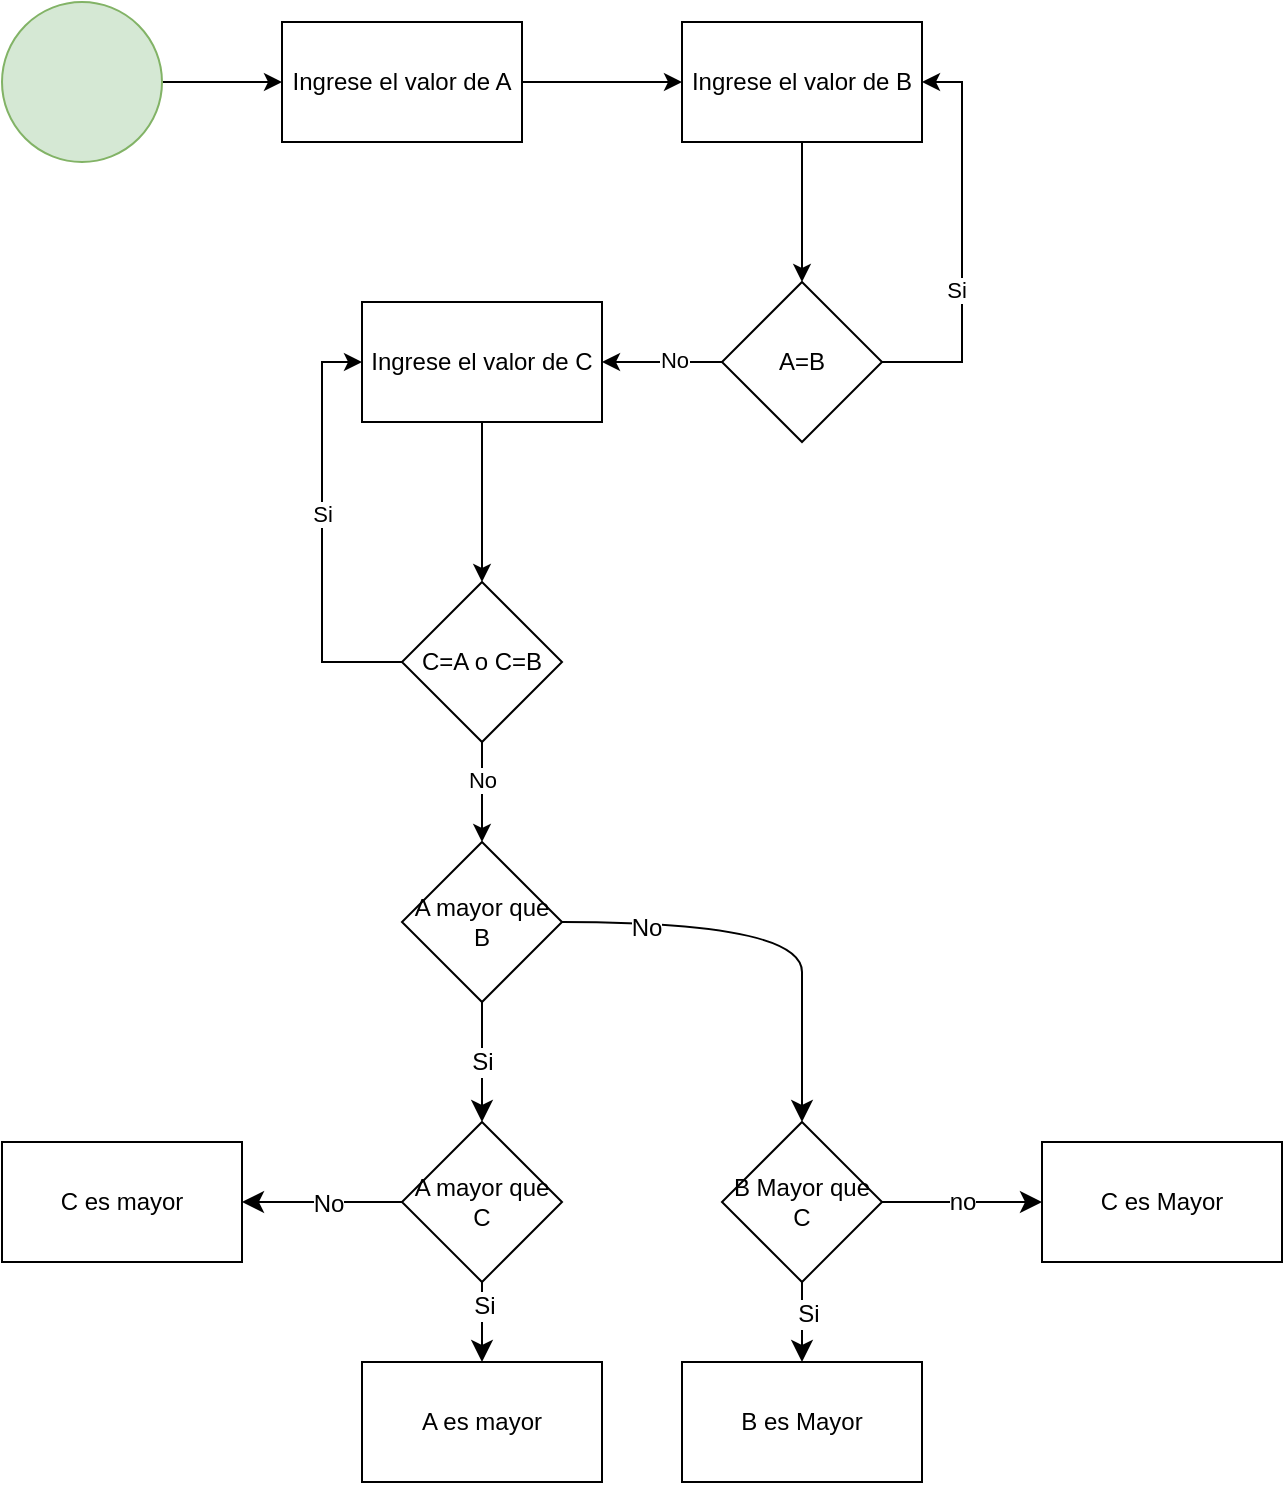 <mxfile version="26.2.10">
  <diagram id="C5RBs43oDa-KdzZeNtuy" name="Page-1">
    <mxGraphModel dx="1448" dy="914" grid="1" gridSize="10" guides="1" tooltips="1" connect="1" arrows="1" fold="1" page="1" pageScale="1" pageWidth="827" pageHeight="1169" math="0" shadow="0">
      <root>
        <mxCell id="WIyWlLk6GJQsqaUBKTNV-0" />
        <mxCell id="WIyWlLk6GJQsqaUBKTNV-1" parent="WIyWlLk6GJQsqaUBKTNV-0" />
        <mxCell id="YBwVoU7XmbFvbaGjVQKz-5" value="" style="edgeStyle=orthogonalEdgeStyle;rounded=0;orthogonalLoop=1;jettySize=auto;html=1;" parent="WIyWlLk6GJQsqaUBKTNV-1" source="YBwVoU7XmbFvbaGjVQKz-0" target="YBwVoU7XmbFvbaGjVQKz-4" edge="1">
          <mxGeometry relative="1" as="geometry" />
        </mxCell>
        <mxCell id="YBwVoU7XmbFvbaGjVQKz-0" value="" style="ellipse;whiteSpace=wrap;html=1;aspect=fixed;fillColor=#d5e8d4;strokeColor=#82b366;" parent="WIyWlLk6GJQsqaUBKTNV-1" vertex="1">
          <mxGeometry x="80" y="40" width="80" height="80" as="geometry" />
        </mxCell>
        <mxCell id="YBwVoU7XmbFvbaGjVQKz-7" value="" style="edgeStyle=orthogonalEdgeStyle;rounded=0;orthogonalLoop=1;jettySize=auto;html=1;" parent="WIyWlLk6GJQsqaUBKTNV-1" source="YBwVoU7XmbFvbaGjVQKz-4" target="YBwVoU7XmbFvbaGjVQKz-6" edge="1">
          <mxGeometry relative="1" as="geometry" />
        </mxCell>
        <mxCell id="YBwVoU7XmbFvbaGjVQKz-4" value="Ingrese el valor de A" style="whiteSpace=wrap;html=1;" parent="WIyWlLk6GJQsqaUBKTNV-1" vertex="1">
          <mxGeometry x="220" y="50" width="120" height="60" as="geometry" />
        </mxCell>
        <mxCell id="YBwVoU7XmbFvbaGjVQKz-9" value="" style="edgeStyle=orthogonalEdgeStyle;rounded=0;orthogonalLoop=1;jettySize=auto;html=1;" parent="WIyWlLk6GJQsqaUBKTNV-1" source="YBwVoU7XmbFvbaGjVQKz-6" target="YBwVoU7XmbFvbaGjVQKz-8" edge="1">
          <mxGeometry relative="1" as="geometry" />
        </mxCell>
        <mxCell id="YBwVoU7XmbFvbaGjVQKz-6" value="Ingrese el valor de B" style="whiteSpace=wrap;html=1;" parent="WIyWlLk6GJQsqaUBKTNV-1" vertex="1">
          <mxGeometry x="420" y="50" width="120" height="60" as="geometry" />
        </mxCell>
        <mxCell id="YBwVoU7XmbFvbaGjVQKz-11" value="" style="edgeStyle=orthogonalEdgeStyle;rounded=0;orthogonalLoop=1;jettySize=auto;html=1;entryX=1;entryY=0.5;entryDx=0;entryDy=0;" parent="WIyWlLk6GJQsqaUBKTNV-1" source="YBwVoU7XmbFvbaGjVQKz-8" target="YBwVoU7XmbFvbaGjVQKz-6" edge="1">
          <mxGeometry relative="1" as="geometry">
            <mxPoint x="580" y="220" as="targetPoint" />
            <Array as="points">
              <mxPoint x="560" y="220" />
              <mxPoint x="560" y="80" />
            </Array>
          </mxGeometry>
        </mxCell>
        <mxCell id="YBwVoU7XmbFvbaGjVQKz-12" value="Si" style="edgeLabel;html=1;align=center;verticalAlign=middle;resizable=0;points=[];" parent="YBwVoU7XmbFvbaGjVQKz-11" vertex="1" connectable="0">
          <mxGeometry x="-0.233" y="3" relative="1" as="geometry">
            <mxPoint as="offset" />
          </mxGeometry>
        </mxCell>
        <mxCell id="YBwVoU7XmbFvbaGjVQKz-14" value="" style="edgeStyle=orthogonalEdgeStyle;rounded=0;orthogonalLoop=1;jettySize=auto;html=1;" parent="WIyWlLk6GJQsqaUBKTNV-1" source="YBwVoU7XmbFvbaGjVQKz-8" target="YBwVoU7XmbFvbaGjVQKz-13" edge="1">
          <mxGeometry relative="1" as="geometry" />
        </mxCell>
        <mxCell id="YBwVoU7XmbFvbaGjVQKz-15" value="No" style="edgeLabel;html=1;align=center;verticalAlign=middle;resizable=0;points=[];" parent="YBwVoU7XmbFvbaGjVQKz-14" vertex="1" connectable="0">
          <mxGeometry x="-0.2" y="-1" relative="1" as="geometry">
            <mxPoint as="offset" />
          </mxGeometry>
        </mxCell>
        <mxCell id="YBwVoU7XmbFvbaGjVQKz-8" value="A=B" style="rhombus;whiteSpace=wrap;html=1;" parent="WIyWlLk6GJQsqaUBKTNV-1" vertex="1">
          <mxGeometry x="440" y="180" width="80" height="80" as="geometry" />
        </mxCell>
        <mxCell id="YBwVoU7XmbFvbaGjVQKz-17" value="" style="edgeStyle=orthogonalEdgeStyle;rounded=0;orthogonalLoop=1;jettySize=auto;html=1;" parent="WIyWlLk6GJQsqaUBKTNV-1" source="YBwVoU7XmbFvbaGjVQKz-13" target="YBwVoU7XmbFvbaGjVQKz-16" edge="1">
          <mxGeometry relative="1" as="geometry" />
        </mxCell>
        <mxCell id="YBwVoU7XmbFvbaGjVQKz-13" value="Ingrese el valor de C" style="whiteSpace=wrap;html=1;" parent="WIyWlLk6GJQsqaUBKTNV-1" vertex="1">
          <mxGeometry x="260" y="190" width="120" height="60" as="geometry" />
        </mxCell>
        <mxCell id="YBwVoU7XmbFvbaGjVQKz-18" style="edgeStyle=orthogonalEdgeStyle;rounded=0;orthogonalLoop=1;jettySize=auto;html=1;entryX=0;entryY=0.5;entryDx=0;entryDy=0;" parent="WIyWlLk6GJQsqaUBKTNV-1" source="YBwVoU7XmbFvbaGjVQKz-16" target="YBwVoU7XmbFvbaGjVQKz-13" edge="1">
          <mxGeometry relative="1" as="geometry">
            <Array as="points">
              <mxPoint x="240" y="370" />
              <mxPoint x="240" y="220" />
            </Array>
          </mxGeometry>
        </mxCell>
        <mxCell id="YBwVoU7XmbFvbaGjVQKz-19" value="Si" style="edgeLabel;html=1;align=center;verticalAlign=middle;resizable=0;points=[];" parent="YBwVoU7XmbFvbaGjVQKz-18" vertex="1" connectable="0">
          <mxGeometry x="0.086" relative="1" as="geometry">
            <mxPoint as="offset" />
          </mxGeometry>
        </mxCell>
        <mxCell id="YBwVoU7XmbFvbaGjVQKz-28" style="edgeStyle=orthogonalEdgeStyle;rounded=0;orthogonalLoop=1;jettySize=auto;html=1;entryX=0.5;entryY=0;entryDx=0;entryDy=0;" parent="WIyWlLk6GJQsqaUBKTNV-1" source="YBwVoU7XmbFvbaGjVQKz-16" edge="1">
          <mxGeometry relative="1" as="geometry">
            <Array as="points">
              <mxPoint x="320" y="450" />
            </Array>
            <mxPoint x="320" y="460" as="targetPoint" />
          </mxGeometry>
        </mxCell>
        <mxCell id="YBwVoU7XmbFvbaGjVQKz-48" value="No" style="edgeLabel;html=1;align=center;verticalAlign=middle;resizable=0;points=[];" parent="YBwVoU7XmbFvbaGjVQKz-28" vertex="1" connectable="0">
          <mxGeometry x="-0.256" relative="1" as="geometry">
            <mxPoint as="offset" />
          </mxGeometry>
        </mxCell>
        <mxCell id="YBwVoU7XmbFvbaGjVQKz-16" value="C=A o C=B" style="rhombus;whiteSpace=wrap;html=1;" parent="WIyWlLk6GJQsqaUBKTNV-1" vertex="1">
          <mxGeometry x="280" y="330" width="80" height="80" as="geometry" />
        </mxCell>
        <mxCell id="9cAwOzfgC-EDiSwy1iNN-8" value="Si" style="edgeStyle=none;curved=1;rounded=0;orthogonalLoop=1;jettySize=auto;html=1;fontSize=12;startSize=8;endSize=8;" edge="1" parent="WIyWlLk6GJQsqaUBKTNV-1" source="9cAwOzfgC-EDiSwy1iNN-0" target="9cAwOzfgC-EDiSwy1iNN-4">
          <mxGeometry relative="1" as="geometry">
            <Array as="points">
              <mxPoint x="320" y="560" />
            </Array>
          </mxGeometry>
        </mxCell>
        <mxCell id="9cAwOzfgC-EDiSwy1iNN-0" value="A mayor que B" style="rhombus;whiteSpace=wrap;html=1;" vertex="1" parent="WIyWlLk6GJQsqaUBKTNV-1">
          <mxGeometry x="280" y="460" width="80" height="80" as="geometry" />
        </mxCell>
        <mxCell id="9cAwOzfgC-EDiSwy1iNN-21" value="" style="edgeStyle=none;curved=1;rounded=0;orthogonalLoop=1;jettySize=auto;html=1;fontSize=12;startSize=8;endSize=8;" edge="1" parent="WIyWlLk6GJQsqaUBKTNV-1" source="9cAwOzfgC-EDiSwy1iNN-1" target="9cAwOzfgC-EDiSwy1iNN-20">
          <mxGeometry relative="1" as="geometry" />
        </mxCell>
        <mxCell id="9cAwOzfgC-EDiSwy1iNN-22" value="Si" style="edgeLabel;html=1;align=center;verticalAlign=middle;resizable=0;points=[];fontSize=12;" vertex="1" connectable="0" parent="9cAwOzfgC-EDiSwy1iNN-21">
          <mxGeometry x="-0.199" y="3" relative="1" as="geometry">
            <mxPoint as="offset" />
          </mxGeometry>
        </mxCell>
        <mxCell id="9cAwOzfgC-EDiSwy1iNN-27" value="no" style="edgeStyle=none;curved=1;rounded=0;orthogonalLoop=1;jettySize=auto;html=1;fontSize=12;startSize=8;endSize=8;" edge="1" parent="WIyWlLk6GJQsqaUBKTNV-1" source="9cAwOzfgC-EDiSwy1iNN-1">
          <mxGeometry relative="1" as="geometry">
            <mxPoint x="600" y="640" as="targetPoint" />
            <Array as="points">
              <mxPoint x="570" y="640" />
            </Array>
          </mxGeometry>
        </mxCell>
        <mxCell id="9cAwOzfgC-EDiSwy1iNN-1" value="B Mayor que C" style="rhombus;whiteSpace=wrap;html=1;" vertex="1" parent="WIyWlLk6GJQsqaUBKTNV-1">
          <mxGeometry x="440" y="600" width="80" height="80" as="geometry" />
        </mxCell>
        <mxCell id="9cAwOzfgC-EDiSwy1iNN-11" value="" style="edgeStyle=none;curved=1;rounded=0;orthogonalLoop=1;jettySize=auto;html=1;fontSize=12;startSize=8;endSize=8;" edge="1" parent="WIyWlLk6GJQsqaUBKTNV-1" source="9cAwOzfgC-EDiSwy1iNN-4" target="9cAwOzfgC-EDiSwy1iNN-10">
          <mxGeometry relative="1" as="geometry" />
        </mxCell>
        <mxCell id="9cAwOzfgC-EDiSwy1iNN-14" value="Si" style="edgeLabel;html=1;align=center;verticalAlign=middle;resizable=0;points=[];fontSize=12;" vertex="1" connectable="0" parent="9cAwOzfgC-EDiSwy1iNN-11">
          <mxGeometry x="-0.395" y="1" relative="1" as="geometry">
            <mxPoint as="offset" />
          </mxGeometry>
        </mxCell>
        <mxCell id="9cAwOzfgC-EDiSwy1iNN-31" value="" style="edgeStyle=none;curved=1;rounded=0;orthogonalLoop=1;jettySize=auto;html=1;fontSize=12;startSize=8;endSize=8;" edge="1" parent="WIyWlLk6GJQsqaUBKTNV-1" source="9cAwOzfgC-EDiSwy1iNN-4">
          <mxGeometry relative="1" as="geometry">
            <mxPoint x="200" y="640" as="targetPoint" />
          </mxGeometry>
        </mxCell>
        <mxCell id="9cAwOzfgC-EDiSwy1iNN-32" value="No" style="edgeLabel;html=1;align=center;verticalAlign=middle;resizable=0;points=[];fontSize=12;" vertex="1" connectable="0" parent="9cAwOzfgC-EDiSwy1iNN-31">
          <mxGeometry x="-0.076" y="1" relative="1" as="geometry">
            <mxPoint as="offset" />
          </mxGeometry>
        </mxCell>
        <mxCell id="9cAwOzfgC-EDiSwy1iNN-4" value="A mayor que C" style="rhombus;whiteSpace=wrap;html=1;" vertex="1" parent="WIyWlLk6GJQsqaUBKTNV-1">
          <mxGeometry x="280" y="600" width="80" height="80" as="geometry" />
        </mxCell>
        <mxCell id="9cAwOzfgC-EDiSwy1iNN-10" value="A es mayor" style="rounded=0;whiteSpace=wrap;html=1;" vertex="1" parent="WIyWlLk6GJQsqaUBKTNV-1">
          <mxGeometry x="260" y="720" width="120" height="60" as="geometry" />
        </mxCell>
        <mxCell id="9cAwOzfgC-EDiSwy1iNN-12" value="" style="edgeStyle=none;orthogonalLoop=1;jettySize=auto;html=1;rounded=0;fontSize=12;startSize=8;endSize=8;curved=1;exitX=1;exitY=0.5;exitDx=0;exitDy=0;entryX=0.5;entryY=0;entryDx=0;entryDy=0;" edge="1" parent="WIyWlLk6GJQsqaUBKTNV-1" source="9cAwOzfgC-EDiSwy1iNN-0" target="9cAwOzfgC-EDiSwy1iNN-1">
          <mxGeometry width="140" relative="1" as="geometry">
            <mxPoint x="360" y="560" as="sourcePoint" />
            <mxPoint x="500" y="560" as="targetPoint" />
            <Array as="points">
              <mxPoint x="480" y="500" />
              <mxPoint x="480" y="550" />
            </Array>
          </mxGeometry>
        </mxCell>
        <mxCell id="9cAwOzfgC-EDiSwy1iNN-13" value="No" style="edgeLabel;html=1;align=center;verticalAlign=middle;resizable=0;points=[];fontSize=12;" vertex="1" connectable="0" parent="9cAwOzfgC-EDiSwy1iNN-12">
          <mxGeometry x="-0.617" y="-3" relative="1" as="geometry">
            <mxPoint as="offset" />
          </mxGeometry>
        </mxCell>
        <mxCell id="9cAwOzfgC-EDiSwy1iNN-20" value="B es Mayor" style="whiteSpace=wrap;html=1;" vertex="1" parent="WIyWlLk6GJQsqaUBKTNV-1">
          <mxGeometry x="420" y="720" width="120" height="60" as="geometry" />
        </mxCell>
        <mxCell id="9cAwOzfgC-EDiSwy1iNN-28" value="C es Mayor" style="whiteSpace=wrap;html=1;" vertex="1" parent="WIyWlLk6GJQsqaUBKTNV-1">
          <mxGeometry x="600" y="610" width="120" height="60" as="geometry" />
        </mxCell>
        <mxCell id="9cAwOzfgC-EDiSwy1iNN-33" value="C es mayor" style="rounded=0;whiteSpace=wrap;html=1;" vertex="1" parent="WIyWlLk6GJQsqaUBKTNV-1">
          <mxGeometry x="80" y="610" width="120" height="60" as="geometry" />
        </mxCell>
      </root>
    </mxGraphModel>
  </diagram>
</mxfile>
